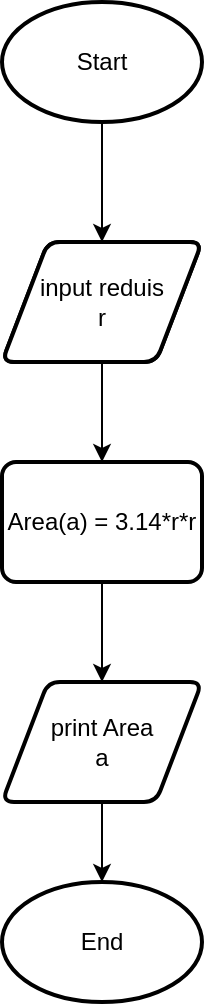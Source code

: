 <mxfile version="20.3.0" type="device"><diagram id="PDY2ybMfbJ6aK6Fm-Roy" name="Page-1"><mxGraphModel dx="525" dy="408" grid="1" gridSize="10" guides="1" tooltips="1" connect="1" arrows="1" fold="1" page="1" pageScale="1" pageWidth="850" pageHeight="1100" math="0" shadow="0"><root><mxCell id="0"/><mxCell id="1" parent="0"/><mxCell id="zq7AkMt_E-PUovlPdiJI-7" style="edgeStyle=orthogonalEdgeStyle;rounded=0;orthogonalLoop=1;jettySize=auto;html=1;entryX=0.5;entryY=0;entryDx=0;entryDy=0;" edge="1" parent="1" source="zq7AkMt_E-PUovlPdiJI-1" target="zq7AkMt_E-PUovlPdiJI-4"><mxGeometry relative="1" as="geometry"/></mxCell><mxCell id="zq7AkMt_E-PUovlPdiJI-1" value="Start" style="strokeWidth=2;html=1;shape=mxgraph.flowchart.start_1;whiteSpace=wrap;" vertex="1" parent="1"><mxGeometry x="350" y="40" width="100" height="60" as="geometry"/></mxCell><mxCell id="zq7AkMt_E-PUovlPdiJI-2" value="" style="shape=parallelogram;html=1;strokeWidth=2;perimeter=parallelogramPerimeter;whiteSpace=wrap;rounded=1;arcSize=12;size=0.23;" vertex="1" parent="1"><mxGeometry x="350" y="160" width="100" height="60" as="geometry"/></mxCell><mxCell id="zq7AkMt_E-PUovlPdiJI-9" style="edgeStyle=orthogonalEdgeStyle;rounded=0;orthogonalLoop=1;jettySize=auto;html=1;entryX=0.5;entryY=0;entryDx=0;entryDy=0;" edge="1" parent="1" source="zq7AkMt_E-PUovlPdiJI-3" target="zq7AkMt_E-PUovlPdiJI-5"><mxGeometry relative="1" as="geometry"/></mxCell><mxCell id="zq7AkMt_E-PUovlPdiJI-3" value="Area(a) = 3.14*r*r" style="rounded=1;whiteSpace=wrap;html=1;absoluteArcSize=1;arcSize=14;strokeWidth=2;" vertex="1" parent="1"><mxGeometry x="350" y="270" width="100" height="60" as="geometry"/></mxCell><mxCell id="zq7AkMt_E-PUovlPdiJI-8" style="edgeStyle=orthogonalEdgeStyle;rounded=0;orthogonalLoop=1;jettySize=auto;html=1;entryX=0.5;entryY=0;entryDx=0;entryDy=0;" edge="1" parent="1" source="zq7AkMt_E-PUovlPdiJI-4" target="zq7AkMt_E-PUovlPdiJI-3"><mxGeometry relative="1" as="geometry"/></mxCell><mxCell id="zq7AkMt_E-PUovlPdiJI-4" value="input reduis&lt;br&gt;r" style="shape=parallelogram;html=1;strokeWidth=2;perimeter=parallelogramPerimeter;whiteSpace=wrap;rounded=1;arcSize=12;size=0.23;" vertex="1" parent="1"><mxGeometry x="350" y="160" width="100" height="60" as="geometry"/></mxCell><mxCell id="zq7AkMt_E-PUovlPdiJI-10" style="edgeStyle=orthogonalEdgeStyle;rounded=0;orthogonalLoop=1;jettySize=auto;html=1;entryX=0.5;entryY=0;entryDx=0;entryDy=0;entryPerimeter=0;" edge="1" parent="1" source="zq7AkMt_E-PUovlPdiJI-5" target="zq7AkMt_E-PUovlPdiJI-6"><mxGeometry relative="1" as="geometry"/></mxCell><mxCell id="zq7AkMt_E-PUovlPdiJI-5" value="print Area&lt;br&gt;a" style="shape=parallelogram;html=1;strokeWidth=2;perimeter=parallelogramPerimeter;whiteSpace=wrap;rounded=1;arcSize=12;size=0.23;" vertex="1" parent="1"><mxGeometry x="350" y="380" width="100" height="60" as="geometry"/></mxCell><mxCell id="zq7AkMt_E-PUovlPdiJI-6" value="End" style="strokeWidth=2;html=1;shape=mxgraph.flowchart.start_1;whiteSpace=wrap;" vertex="1" parent="1"><mxGeometry x="350" y="480" width="100" height="60" as="geometry"/></mxCell></root></mxGraphModel></diagram></mxfile>